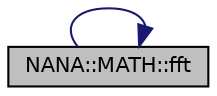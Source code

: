 digraph "NANA::MATH::fft"
{
 // LATEX_PDF_SIZE
  edge [fontname="Helvetica",fontsize="10",labelfontname="Helvetica",labelfontsize="10"];
  node [fontname="Helvetica",fontsize="10",shape=record];
  rankdir="LR";
  Node1 [label="NANA::MATH::fft",height=0.2,width=0.4,color="black", fillcolor="grey75", style="filled", fontcolor="black",tooltip="实现快速傅里叶变换"];
  Node1 -> Node1 [color="midnightblue",fontsize="10",style="solid",fontname="Helvetica"];
}
